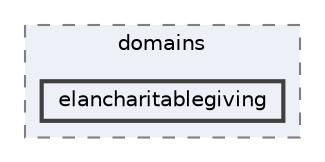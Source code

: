 digraph "routes/domains/elancharitablegiving"
{
 // LATEX_PDF_SIZE
  bgcolor="transparent";
  edge [fontname=Helvetica,fontsize=10,labelfontname=Helvetica,labelfontsize=10];
  node [fontname=Helvetica,fontsize=10,shape=box,height=0.2,width=0.4];
  compound=true
  subgraph clusterdir_2341c1c9a25f1871686d8d5f8ce69684 {
    graph [ bgcolor="#edf0f7", pencolor="grey50", label="domains", fontname=Helvetica,fontsize=10 style="filled,dashed", URL="dir_2341c1c9a25f1871686d8d5f8ce69684.html",tooltip=""]
  dir_457992c34ad6aa804b2df361525e0908 [label="elancharitablegiving", fillcolor="#edf0f7", color="grey25", style="filled,bold", URL="dir_457992c34ad6aa804b2df361525e0908.html",tooltip=""];
  }
}
